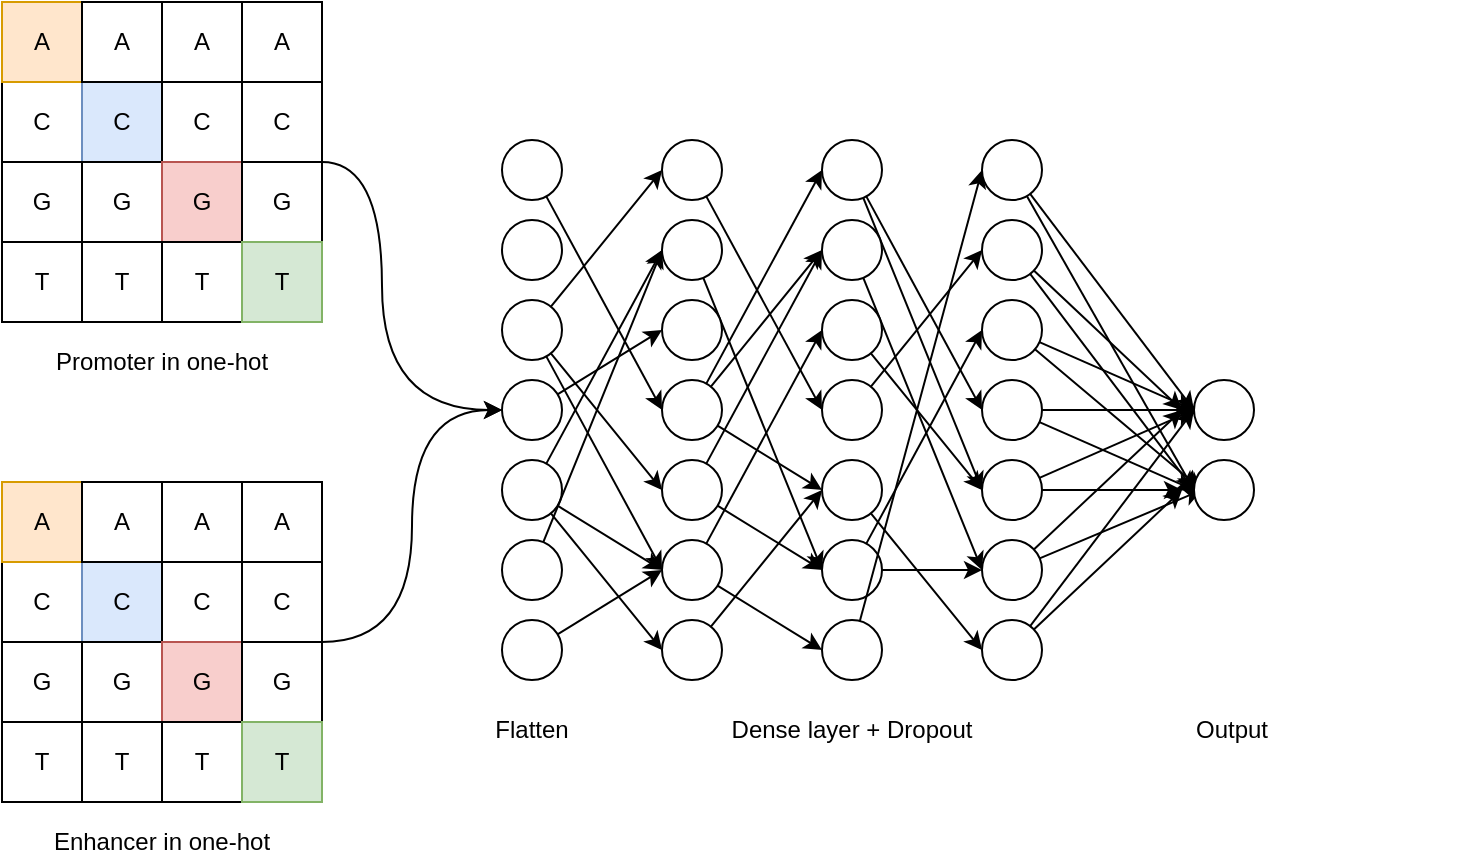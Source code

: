 <mxfile version="14.8.5"><diagram id="7WyufB8X4WBuho2PgSER" name="Page-1"><mxGraphModel dx="1185" dy="636" grid="1" gridSize="10" guides="1" tooltips="1" connect="1" arrows="1" fold="1" page="1" pageScale="1" pageWidth="4681" pageHeight="3300" math="0" shadow="0"><root><mxCell id="0"/><mxCell id="1" parent="0"/><mxCell id="f8PvgQ1qYLkd--0cgGJ3-1" value="" style="rounded=0;whiteSpace=wrap;html=1;" vertex="1" parent="1"><mxGeometry x="80" y="80" width="40" height="160" as="geometry"/></mxCell><mxCell id="f8PvgQ1qYLkd--0cgGJ3-2" value="" style="rounded=0;whiteSpace=wrap;html=1;" vertex="1" parent="1"><mxGeometry x="80" y="120" width="40" height="40" as="geometry"/></mxCell><mxCell id="f8PvgQ1qYLkd--0cgGJ3-3" value="" style="rounded=0;whiteSpace=wrap;html=1;" vertex="1" parent="1"><mxGeometry x="80" y="160" width="40" height="40" as="geometry"/></mxCell><mxCell id="f8PvgQ1qYLkd--0cgGJ3-4" value="" style="rounded=0;whiteSpace=wrap;html=1;" vertex="1" parent="1"><mxGeometry x="80" y="200" width="40" height="40" as="geometry"/></mxCell><mxCell id="f8PvgQ1qYLkd--0cgGJ3-5" value="" style="rounded=0;whiteSpace=wrap;html=1;fillColor=#ffe6cc;strokeColor=#d79b00;" vertex="1" parent="1"><mxGeometry x="80" y="80" width="40" height="40" as="geometry"/></mxCell><mxCell id="f8PvgQ1qYLkd--0cgGJ3-6" value="&lt;div&gt;A&lt;/div&gt;" style="text;html=1;strokeColor=none;fillColor=none;align=center;verticalAlign=middle;whiteSpace=wrap;rounded=0;" vertex="1" parent="1"><mxGeometry x="80" y="90" width="40" height="20" as="geometry"/></mxCell><mxCell id="f8PvgQ1qYLkd--0cgGJ3-7" value="C" style="text;html=1;strokeColor=none;fillColor=none;align=center;verticalAlign=middle;whiteSpace=wrap;rounded=0;" vertex="1" parent="1"><mxGeometry x="80" y="130" width="40" height="20" as="geometry"/></mxCell><mxCell id="f8PvgQ1qYLkd--0cgGJ3-8" value="G" style="text;html=1;strokeColor=none;fillColor=none;align=center;verticalAlign=middle;whiteSpace=wrap;rounded=0;" vertex="1" parent="1"><mxGeometry x="80" y="170" width="40" height="20" as="geometry"/></mxCell><mxCell id="f8PvgQ1qYLkd--0cgGJ3-9" value="T" style="text;html=1;strokeColor=none;fillColor=none;align=center;verticalAlign=middle;whiteSpace=wrap;rounded=0;" vertex="1" parent="1"><mxGeometry x="80" y="210" width="40" height="20" as="geometry"/></mxCell><mxCell id="f8PvgQ1qYLkd--0cgGJ3-10" value="" style="rounded=0;whiteSpace=wrap;html=1;" vertex="1" parent="1"><mxGeometry x="120" y="80" width="40" height="160" as="geometry"/></mxCell><mxCell id="f8PvgQ1qYLkd--0cgGJ3-11" value="" style="rounded=0;whiteSpace=wrap;html=1;fillColor=#dae8fc;strokeColor=#6c8ebf;" vertex="1" parent="1"><mxGeometry x="120" y="120" width="40" height="40" as="geometry"/></mxCell><mxCell id="f8PvgQ1qYLkd--0cgGJ3-12" value="" style="rounded=0;whiteSpace=wrap;html=1;" vertex="1" parent="1"><mxGeometry x="120" y="160" width="40" height="40" as="geometry"/></mxCell><mxCell id="f8PvgQ1qYLkd--0cgGJ3-13" value="" style="rounded=0;whiteSpace=wrap;html=1;" vertex="1" parent="1"><mxGeometry x="120" y="200" width="40" height="40" as="geometry"/></mxCell><mxCell id="f8PvgQ1qYLkd--0cgGJ3-14" value="" style="rounded=0;whiteSpace=wrap;html=1;" vertex="1" parent="1"><mxGeometry x="120" y="80" width="40" height="40" as="geometry"/></mxCell><mxCell id="f8PvgQ1qYLkd--0cgGJ3-15" value="&lt;div&gt;A&lt;/div&gt;" style="text;html=1;strokeColor=none;fillColor=none;align=center;verticalAlign=middle;whiteSpace=wrap;rounded=0;" vertex="1" parent="1"><mxGeometry x="120" y="90" width="40" height="20" as="geometry"/></mxCell><mxCell id="f8PvgQ1qYLkd--0cgGJ3-16" value="C" style="text;html=1;strokeColor=none;fillColor=none;align=center;verticalAlign=middle;whiteSpace=wrap;rounded=0;" vertex="1" parent="1"><mxGeometry x="120" y="130" width="40" height="20" as="geometry"/></mxCell><mxCell id="f8PvgQ1qYLkd--0cgGJ3-17" value="G" style="text;html=1;strokeColor=none;fillColor=none;align=center;verticalAlign=middle;whiteSpace=wrap;rounded=0;" vertex="1" parent="1"><mxGeometry x="120" y="170" width="40" height="20" as="geometry"/></mxCell><mxCell id="f8PvgQ1qYLkd--0cgGJ3-18" value="T" style="text;html=1;strokeColor=none;fillColor=none;align=center;verticalAlign=middle;whiteSpace=wrap;rounded=0;" vertex="1" parent="1"><mxGeometry x="120" y="210" width="40" height="20" as="geometry"/></mxCell><mxCell id="f8PvgQ1qYLkd--0cgGJ3-19" value="" style="rounded=0;whiteSpace=wrap;html=1;" vertex="1" parent="1"><mxGeometry x="120" y="80" width="40" height="160" as="geometry"/></mxCell><mxCell id="f8PvgQ1qYLkd--0cgGJ3-20" value="" style="rounded=0;whiteSpace=wrap;html=1;fillColor=#dae8fc;strokeColor=#6c8ebf;" vertex="1" parent="1"><mxGeometry x="120" y="120" width="40" height="40" as="geometry"/></mxCell><mxCell id="f8PvgQ1qYLkd--0cgGJ3-21" value="" style="rounded=0;whiteSpace=wrap;html=1;" vertex="1" parent="1"><mxGeometry x="120" y="160" width="40" height="40" as="geometry"/></mxCell><mxCell id="f8PvgQ1qYLkd--0cgGJ3-22" value="" style="rounded=0;whiteSpace=wrap;html=1;" vertex="1" parent="1"><mxGeometry x="120" y="200" width="40" height="40" as="geometry"/></mxCell><mxCell id="f8PvgQ1qYLkd--0cgGJ3-23" value="" style="rounded=0;whiteSpace=wrap;html=1;" vertex="1" parent="1"><mxGeometry x="120" y="80" width="40" height="40" as="geometry"/></mxCell><mxCell id="f8PvgQ1qYLkd--0cgGJ3-24" value="&lt;div&gt;A&lt;/div&gt;" style="text;html=1;strokeColor=none;fillColor=none;align=center;verticalAlign=middle;whiteSpace=wrap;rounded=0;" vertex="1" parent="1"><mxGeometry x="120" y="90" width="40" height="20" as="geometry"/></mxCell><mxCell id="f8PvgQ1qYLkd--0cgGJ3-25" value="C" style="text;html=1;strokeColor=none;fillColor=none;align=center;verticalAlign=middle;whiteSpace=wrap;rounded=0;" vertex="1" parent="1"><mxGeometry x="120" y="130" width="40" height="20" as="geometry"/></mxCell><mxCell id="f8PvgQ1qYLkd--0cgGJ3-26" value="G" style="text;html=1;strokeColor=none;fillColor=none;align=center;verticalAlign=middle;whiteSpace=wrap;rounded=0;" vertex="1" parent="1"><mxGeometry x="120" y="170" width="40" height="20" as="geometry"/></mxCell><mxCell id="f8PvgQ1qYLkd--0cgGJ3-27" value="T" style="text;html=1;strokeColor=none;fillColor=none;align=center;verticalAlign=middle;whiteSpace=wrap;rounded=0;" vertex="1" parent="1"><mxGeometry x="120" y="210" width="40" height="20" as="geometry"/></mxCell><mxCell id="f8PvgQ1qYLkd--0cgGJ3-28" value="" style="rounded=0;whiteSpace=wrap;html=1;" vertex="1" parent="1"><mxGeometry x="160" y="80" width="40" height="160" as="geometry"/></mxCell><mxCell id="f8PvgQ1qYLkd--0cgGJ3-29" value="" style="rounded=0;whiteSpace=wrap;html=1;fillColor=#dae8fc;strokeColor=#6c8ebf;" vertex="1" parent="1"><mxGeometry x="160" y="120" width="40" height="40" as="geometry"/></mxCell><mxCell id="f8PvgQ1qYLkd--0cgGJ3-30" value="" style="rounded=0;whiteSpace=wrap;html=1;" vertex="1" parent="1"><mxGeometry x="160" y="160" width="40" height="40" as="geometry"/></mxCell><mxCell id="f8PvgQ1qYLkd--0cgGJ3-31" value="" style="rounded=0;whiteSpace=wrap;html=1;" vertex="1" parent="1"><mxGeometry x="160" y="200" width="40" height="40" as="geometry"/></mxCell><mxCell id="f8PvgQ1qYLkd--0cgGJ3-32" value="" style="rounded=0;whiteSpace=wrap;html=1;" vertex="1" parent="1"><mxGeometry x="160" y="80" width="40" height="40" as="geometry"/></mxCell><mxCell id="f8PvgQ1qYLkd--0cgGJ3-33" value="&lt;div&gt;A&lt;/div&gt;" style="text;html=1;strokeColor=none;fillColor=none;align=center;verticalAlign=middle;whiteSpace=wrap;rounded=0;" vertex="1" parent="1"><mxGeometry x="160" y="90" width="40" height="20" as="geometry"/></mxCell><mxCell id="f8PvgQ1qYLkd--0cgGJ3-34" value="C" style="text;html=1;strokeColor=none;fillColor=none;align=center;verticalAlign=middle;whiteSpace=wrap;rounded=0;" vertex="1" parent="1"><mxGeometry x="160" y="130" width="40" height="20" as="geometry"/></mxCell><mxCell id="f8PvgQ1qYLkd--0cgGJ3-35" value="G" style="text;html=1;strokeColor=none;fillColor=none;align=center;verticalAlign=middle;whiteSpace=wrap;rounded=0;" vertex="1" parent="1"><mxGeometry x="160" y="170" width="40" height="20" as="geometry"/></mxCell><mxCell id="f8PvgQ1qYLkd--0cgGJ3-36" value="T" style="text;html=1;strokeColor=none;fillColor=none;align=center;verticalAlign=middle;whiteSpace=wrap;rounded=0;" vertex="1" parent="1"><mxGeometry x="160" y="210" width="40" height="20" as="geometry"/></mxCell><mxCell id="f8PvgQ1qYLkd--0cgGJ3-37" value="" style="rounded=0;whiteSpace=wrap;html=1;" vertex="1" parent="1"><mxGeometry x="160" y="80" width="40" height="160" as="geometry"/></mxCell><mxCell id="f8PvgQ1qYLkd--0cgGJ3-38" value="" style="rounded=0;whiteSpace=wrap;html=1;" vertex="1" parent="1"><mxGeometry x="160" y="120" width="40" height="40" as="geometry"/></mxCell><mxCell id="f8PvgQ1qYLkd--0cgGJ3-39" value="" style="rounded=0;whiteSpace=wrap;html=1;fillColor=#f8cecc;strokeColor=#b85450;" vertex="1" parent="1"><mxGeometry x="160" y="160" width="40" height="40" as="geometry"/></mxCell><mxCell id="f8PvgQ1qYLkd--0cgGJ3-40" value="" style="rounded=0;whiteSpace=wrap;html=1;" vertex="1" parent="1"><mxGeometry x="160" y="200" width="40" height="40" as="geometry"/></mxCell><mxCell id="f8PvgQ1qYLkd--0cgGJ3-41" value="" style="rounded=0;whiteSpace=wrap;html=1;" vertex="1" parent="1"><mxGeometry x="160" y="80" width="40" height="40" as="geometry"/></mxCell><mxCell id="f8PvgQ1qYLkd--0cgGJ3-42" value="&lt;div&gt;A&lt;/div&gt;" style="text;html=1;strokeColor=none;fillColor=none;align=center;verticalAlign=middle;whiteSpace=wrap;rounded=0;" vertex="1" parent="1"><mxGeometry x="160" y="90" width="40" height="20" as="geometry"/></mxCell><mxCell id="f8PvgQ1qYLkd--0cgGJ3-43" value="C" style="text;html=1;strokeColor=none;fillColor=none;align=center;verticalAlign=middle;whiteSpace=wrap;rounded=0;" vertex="1" parent="1"><mxGeometry x="160" y="130" width="40" height="20" as="geometry"/></mxCell><mxCell id="f8PvgQ1qYLkd--0cgGJ3-44" value="G" style="text;html=1;strokeColor=none;fillColor=none;align=center;verticalAlign=middle;whiteSpace=wrap;rounded=0;" vertex="1" parent="1"><mxGeometry x="160" y="170" width="40" height="20" as="geometry"/></mxCell><mxCell id="f8PvgQ1qYLkd--0cgGJ3-45" value="T" style="text;html=1;strokeColor=none;fillColor=none;align=center;verticalAlign=middle;whiteSpace=wrap;rounded=0;" vertex="1" parent="1"><mxGeometry x="160" y="210" width="40" height="20" as="geometry"/></mxCell><mxCell id="f8PvgQ1qYLkd--0cgGJ3-46" value="" style="rounded=0;whiteSpace=wrap;html=1;" vertex="1" parent="1"><mxGeometry x="200" y="80" width="40" height="160" as="geometry"/></mxCell><mxCell id="f8PvgQ1qYLkd--0cgGJ3-47" value="" style="rounded=0;whiteSpace=wrap;html=1;fillColor=#dae8fc;strokeColor=#6c8ebf;" vertex="1" parent="1"><mxGeometry x="200" y="120" width="40" height="40" as="geometry"/></mxCell><mxCell id="f8PvgQ1qYLkd--0cgGJ3-48" value="" style="rounded=0;whiteSpace=wrap;html=1;" vertex="1" parent="1"><mxGeometry x="200" y="160" width="40" height="40" as="geometry"/></mxCell><mxCell id="f8PvgQ1qYLkd--0cgGJ3-49" value="" style="rounded=0;whiteSpace=wrap;html=1;" vertex="1" parent="1"><mxGeometry x="200" y="200" width="40" height="40" as="geometry"/></mxCell><mxCell id="f8PvgQ1qYLkd--0cgGJ3-50" value="" style="rounded=0;whiteSpace=wrap;html=1;" vertex="1" parent="1"><mxGeometry x="200" y="80" width="40" height="40" as="geometry"/></mxCell><mxCell id="f8PvgQ1qYLkd--0cgGJ3-51" value="&lt;div&gt;A&lt;/div&gt;" style="text;html=1;strokeColor=none;fillColor=none;align=center;verticalAlign=middle;whiteSpace=wrap;rounded=0;" vertex="1" parent="1"><mxGeometry x="200" y="90" width="40" height="20" as="geometry"/></mxCell><mxCell id="f8PvgQ1qYLkd--0cgGJ3-52" value="C" style="text;html=1;strokeColor=none;fillColor=none;align=center;verticalAlign=middle;whiteSpace=wrap;rounded=0;" vertex="1" parent="1"><mxGeometry x="200" y="130" width="40" height="20" as="geometry"/></mxCell><mxCell id="f8PvgQ1qYLkd--0cgGJ3-53" value="G" style="text;html=1;strokeColor=none;fillColor=none;align=center;verticalAlign=middle;whiteSpace=wrap;rounded=0;" vertex="1" parent="1"><mxGeometry x="200" y="170" width="40" height="20" as="geometry"/></mxCell><mxCell id="f8PvgQ1qYLkd--0cgGJ3-54" value="T" style="text;html=1;strokeColor=none;fillColor=none;align=center;verticalAlign=middle;whiteSpace=wrap;rounded=0;" vertex="1" parent="1"><mxGeometry x="200" y="210" width="40" height="20" as="geometry"/></mxCell><mxCell id="f8PvgQ1qYLkd--0cgGJ3-55" value="" style="rounded=0;whiteSpace=wrap;html=1;" vertex="1" parent="1"><mxGeometry x="200" y="80" width="40" height="160" as="geometry"/></mxCell><mxCell id="f8PvgQ1qYLkd--0cgGJ3-56" value="" style="rounded=0;whiteSpace=wrap;html=1;" vertex="1" parent="1"><mxGeometry x="200" y="120" width="40" height="40" as="geometry"/></mxCell><mxCell id="f8PvgQ1qYLkd--0cgGJ3-57" value="" style="rounded=0;whiteSpace=wrap;html=1;" vertex="1" parent="1"><mxGeometry x="200" y="160" width="40" height="40" as="geometry"/></mxCell><mxCell id="f8PvgQ1qYLkd--0cgGJ3-58" value="" style="rounded=0;whiteSpace=wrap;html=1;fillColor=#d5e8d4;strokeColor=#82b366;" vertex="1" parent="1"><mxGeometry x="200" y="200" width="40" height="40" as="geometry"/></mxCell><mxCell id="f8PvgQ1qYLkd--0cgGJ3-59" value="" style="rounded=0;whiteSpace=wrap;html=1;" vertex="1" parent="1"><mxGeometry x="200" y="80" width="40" height="40" as="geometry"/></mxCell><mxCell id="f8PvgQ1qYLkd--0cgGJ3-60" value="&lt;div&gt;A&lt;/div&gt;" style="text;html=1;strokeColor=none;fillColor=none;align=center;verticalAlign=middle;whiteSpace=wrap;rounded=0;" vertex="1" parent="1"><mxGeometry x="200" y="90" width="40" height="20" as="geometry"/></mxCell><mxCell id="f8PvgQ1qYLkd--0cgGJ3-61" style="edgeStyle=orthogonalEdgeStyle;curved=1;rounded=0;orthogonalLoop=1;jettySize=auto;html=1;entryX=0;entryY=0;entryDx=0;entryDy=0;exitX=1;exitY=0;exitDx=0;exitDy=0;" edge="1" parent="1" source="f8PvgQ1qYLkd--0cgGJ3-57"><mxGeometry relative="1" as="geometry"><Array as="points"><mxPoint x="270" y="160"/><mxPoint x="270" y="284"/></Array><mxPoint x="330" y="284" as="targetPoint"/></mxGeometry></mxCell><mxCell id="f8PvgQ1qYLkd--0cgGJ3-62" value="C" style="text;html=1;align=center;verticalAlign=middle;whiteSpace=wrap;rounded=0;" vertex="1" parent="1"><mxGeometry x="200" y="130" width="40" height="20" as="geometry"/></mxCell><mxCell id="f8PvgQ1qYLkd--0cgGJ3-63" value="G" style="text;html=1;strokeColor=none;fillColor=none;align=center;verticalAlign=middle;whiteSpace=wrap;rounded=0;" vertex="1" parent="1"><mxGeometry x="200" y="170" width="40" height="20" as="geometry"/></mxCell><mxCell id="f8PvgQ1qYLkd--0cgGJ3-64" value="T" style="text;html=1;strokeColor=none;fillColor=none;align=center;verticalAlign=middle;whiteSpace=wrap;rounded=0;" vertex="1" parent="1"><mxGeometry x="200" y="210" width="40" height="20" as="geometry"/></mxCell><mxCell id="f8PvgQ1qYLkd--0cgGJ3-65" value="&lt;div&gt;Promoter in one-hot&lt;/div&gt;" style="text;html=1;strokeColor=none;fillColor=none;align=center;verticalAlign=middle;whiteSpace=wrap;rounded=0;" vertex="1" parent="1"><mxGeometry x="80" y="250" width="160" height="20" as="geometry"/></mxCell><mxCell id="f8PvgQ1qYLkd--0cgGJ3-66" value="" style="rounded=0;whiteSpace=wrap;html=1;" vertex="1" parent="1"><mxGeometry x="80" y="320" width="40" height="160" as="geometry"/></mxCell><mxCell id="f8PvgQ1qYLkd--0cgGJ3-67" value="" style="rounded=0;whiteSpace=wrap;html=1;" vertex="1" parent="1"><mxGeometry x="80" y="360" width="40" height="40" as="geometry"/></mxCell><mxCell id="f8PvgQ1qYLkd--0cgGJ3-68" value="" style="rounded=0;whiteSpace=wrap;html=1;" vertex="1" parent="1"><mxGeometry x="80" y="400" width="40" height="40" as="geometry"/></mxCell><mxCell id="f8PvgQ1qYLkd--0cgGJ3-69" value="" style="rounded=0;whiteSpace=wrap;html=1;" vertex="1" parent="1"><mxGeometry x="80" y="440" width="40" height="40" as="geometry"/></mxCell><mxCell id="f8PvgQ1qYLkd--0cgGJ3-70" value="" style="rounded=0;whiteSpace=wrap;html=1;fillColor=#ffe6cc;strokeColor=#d79b00;" vertex="1" parent="1"><mxGeometry x="80" y="320" width="40" height="40" as="geometry"/></mxCell><mxCell id="f8PvgQ1qYLkd--0cgGJ3-71" value="&lt;div&gt;A&lt;/div&gt;" style="text;html=1;strokeColor=none;fillColor=none;align=center;verticalAlign=middle;whiteSpace=wrap;rounded=0;" vertex="1" parent="1"><mxGeometry x="80" y="330" width="40" height="20" as="geometry"/></mxCell><mxCell id="f8PvgQ1qYLkd--0cgGJ3-72" value="C" style="text;html=1;strokeColor=none;fillColor=none;align=center;verticalAlign=middle;whiteSpace=wrap;rounded=0;" vertex="1" parent="1"><mxGeometry x="80" y="370" width="40" height="20" as="geometry"/></mxCell><mxCell id="f8PvgQ1qYLkd--0cgGJ3-73" value="G" style="text;html=1;strokeColor=none;fillColor=none;align=center;verticalAlign=middle;whiteSpace=wrap;rounded=0;" vertex="1" parent="1"><mxGeometry x="80" y="410" width="40" height="20" as="geometry"/></mxCell><mxCell id="f8PvgQ1qYLkd--0cgGJ3-74" value="T" style="text;html=1;strokeColor=none;fillColor=none;align=center;verticalAlign=middle;whiteSpace=wrap;rounded=0;" vertex="1" parent="1"><mxGeometry x="80" y="450" width="40" height="20" as="geometry"/></mxCell><mxCell id="f8PvgQ1qYLkd--0cgGJ3-75" value="" style="rounded=0;whiteSpace=wrap;html=1;" vertex="1" parent="1"><mxGeometry x="120" y="320" width="40" height="160" as="geometry"/></mxCell><mxCell id="f8PvgQ1qYLkd--0cgGJ3-76" value="" style="rounded=0;whiteSpace=wrap;html=1;fillColor=#dae8fc;strokeColor=#6c8ebf;" vertex="1" parent="1"><mxGeometry x="120" y="360" width="40" height="40" as="geometry"/></mxCell><mxCell id="f8PvgQ1qYLkd--0cgGJ3-77" value="" style="rounded=0;whiteSpace=wrap;html=1;" vertex="1" parent="1"><mxGeometry x="120" y="400" width="40" height="40" as="geometry"/></mxCell><mxCell id="f8PvgQ1qYLkd--0cgGJ3-78" value="" style="rounded=0;whiteSpace=wrap;html=1;" vertex="1" parent="1"><mxGeometry x="120" y="440" width="40" height="40" as="geometry"/></mxCell><mxCell id="f8PvgQ1qYLkd--0cgGJ3-79" value="" style="rounded=0;whiteSpace=wrap;html=1;" vertex="1" parent="1"><mxGeometry x="120" y="320" width="40" height="40" as="geometry"/></mxCell><mxCell id="f8PvgQ1qYLkd--0cgGJ3-80" value="&lt;div&gt;A&lt;/div&gt;" style="text;html=1;strokeColor=none;fillColor=none;align=center;verticalAlign=middle;whiteSpace=wrap;rounded=0;" vertex="1" parent="1"><mxGeometry x="120" y="330" width="40" height="20" as="geometry"/></mxCell><mxCell id="f8PvgQ1qYLkd--0cgGJ3-81" value="C" style="text;html=1;strokeColor=none;fillColor=none;align=center;verticalAlign=middle;whiteSpace=wrap;rounded=0;" vertex="1" parent="1"><mxGeometry x="120" y="370" width="40" height="20" as="geometry"/></mxCell><mxCell id="f8PvgQ1qYLkd--0cgGJ3-82" value="G" style="text;html=1;strokeColor=none;fillColor=none;align=center;verticalAlign=middle;whiteSpace=wrap;rounded=0;" vertex="1" parent="1"><mxGeometry x="120" y="410" width="40" height="20" as="geometry"/></mxCell><mxCell id="f8PvgQ1qYLkd--0cgGJ3-83" value="T" style="text;html=1;strokeColor=none;fillColor=none;align=center;verticalAlign=middle;whiteSpace=wrap;rounded=0;" vertex="1" parent="1"><mxGeometry x="120" y="450" width="40" height="20" as="geometry"/></mxCell><mxCell id="f8PvgQ1qYLkd--0cgGJ3-84" value="" style="rounded=0;whiteSpace=wrap;html=1;" vertex="1" parent="1"><mxGeometry x="120" y="320" width="40" height="160" as="geometry"/></mxCell><mxCell id="f8PvgQ1qYLkd--0cgGJ3-85" value="" style="rounded=0;whiteSpace=wrap;html=1;fillColor=#dae8fc;strokeColor=#6c8ebf;" vertex="1" parent="1"><mxGeometry x="120" y="360" width="40" height="40" as="geometry"/></mxCell><mxCell id="f8PvgQ1qYLkd--0cgGJ3-86" value="" style="rounded=0;whiteSpace=wrap;html=1;" vertex="1" parent="1"><mxGeometry x="120" y="400" width="40" height="40" as="geometry"/></mxCell><mxCell id="f8PvgQ1qYLkd--0cgGJ3-87" value="" style="rounded=0;whiteSpace=wrap;html=1;" vertex="1" parent="1"><mxGeometry x="120" y="440" width="40" height="40" as="geometry"/></mxCell><mxCell id="f8PvgQ1qYLkd--0cgGJ3-88" value="" style="rounded=0;whiteSpace=wrap;html=1;" vertex="1" parent="1"><mxGeometry x="120" y="320" width="40" height="40" as="geometry"/></mxCell><mxCell id="f8PvgQ1qYLkd--0cgGJ3-89" value="&lt;div&gt;A&lt;/div&gt;" style="text;html=1;strokeColor=none;fillColor=none;align=center;verticalAlign=middle;whiteSpace=wrap;rounded=0;" vertex="1" parent="1"><mxGeometry x="120" y="330" width="40" height="20" as="geometry"/></mxCell><mxCell id="f8PvgQ1qYLkd--0cgGJ3-90" value="C" style="text;html=1;strokeColor=none;fillColor=none;align=center;verticalAlign=middle;whiteSpace=wrap;rounded=0;" vertex="1" parent="1"><mxGeometry x="120" y="370" width="40" height="20" as="geometry"/></mxCell><mxCell id="f8PvgQ1qYLkd--0cgGJ3-91" value="G" style="text;html=1;strokeColor=none;fillColor=none;align=center;verticalAlign=middle;whiteSpace=wrap;rounded=0;" vertex="1" parent="1"><mxGeometry x="120" y="410" width="40" height="20" as="geometry"/></mxCell><mxCell id="f8PvgQ1qYLkd--0cgGJ3-92" value="T" style="text;html=1;strokeColor=none;fillColor=none;align=center;verticalAlign=middle;whiteSpace=wrap;rounded=0;" vertex="1" parent="1"><mxGeometry x="120" y="450" width="40" height="20" as="geometry"/></mxCell><mxCell id="f8PvgQ1qYLkd--0cgGJ3-93" value="" style="rounded=0;whiteSpace=wrap;html=1;" vertex="1" parent="1"><mxGeometry x="160" y="320" width="40" height="160" as="geometry"/></mxCell><mxCell id="f8PvgQ1qYLkd--0cgGJ3-94" value="" style="rounded=0;whiteSpace=wrap;html=1;fillColor=#dae8fc;strokeColor=#6c8ebf;" vertex="1" parent="1"><mxGeometry x="160" y="360" width="40" height="40" as="geometry"/></mxCell><mxCell id="f8PvgQ1qYLkd--0cgGJ3-95" value="" style="rounded=0;whiteSpace=wrap;html=1;" vertex="1" parent="1"><mxGeometry x="160" y="400" width="40" height="40" as="geometry"/></mxCell><mxCell id="f8PvgQ1qYLkd--0cgGJ3-96" value="" style="rounded=0;whiteSpace=wrap;html=1;" vertex="1" parent="1"><mxGeometry x="160" y="440" width="40" height="40" as="geometry"/></mxCell><mxCell id="f8PvgQ1qYLkd--0cgGJ3-97" value="" style="rounded=0;whiteSpace=wrap;html=1;" vertex="1" parent="1"><mxGeometry x="160" y="320" width="40" height="40" as="geometry"/></mxCell><mxCell id="f8PvgQ1qYLkd--0cgGJ3-98" value="&lt;div&gt;A&lt;/div&gt;" style="text;html=1;strokeColor=none;fillColor=none;align=center;verticalAlign=middle;whiteSpace=wrap;rounded=0;" vertex="1" parent="1"><mxGeometry x="160" y="330" width="40" height="20" as="geometry"/></mxCell><mxCell id="f8PvgQ1qYLkd--0cgGJ3-99" value="C" style="text;html=1;strokeColor=none;fillColor=none;align=center;verticalAlign=middle;whiteSpace=wrap;rounded=0;" vertex="1" parent="1"><mxGeometry x="160" y="370" width="40" height="20" as="geometry"/></mxCell><mxCell id="f8PvgQ1qYLkd--0cgGJ3-100" value="G" style="text;html=1;strokeColor=none;fillColor=none;align=center;verticalAlign=middle;whiteSpace=wrap;rounded=0;" vertex="1" parent="1"><mxGeometry x="160" y="410" width="40" height="20" as="geometry"/></mxCell><mxCell id="f8PvgQ1qYLkd--0cgGJ3-101" value="T" style="text;html=1;strokeColor=none;fillColor=none;align=center;verticalAlign=middle;whiteSpace=wrap;rounded=0;" vertex="1" parent="1"><mxGeometry x="160" y="450" width="40" height="20" as="geometry"/></mxCell><mxCell id="f8PvgQ1qYLkd--0cgGJ3-102" value="" style="rounded=0;whiteSpace=wrap;html=1;" vertex="1" parent="1"><mxGeometry x="160" y="320" width="40" height="160" as="geometry"/></mxCell><mxCell id="f8PvgQ1qYLkd--0cgGJ3-103" value="" style="rounded=0;whiteSpace=wrap;html=1;" vertex="1" parent="1"><mxGeometry x="160" y="360" width="40" height="40" as="geometry"/></mxCell><mxCell id="f8PvgQ1qYLkd--0cgGJ3-104" value="" style="rounded=0;whiteSpace=wrap;html=1;fillColor=#f8cecc;strokeColor=#b85450;" vertex="1" parent="1"><mxGeometry x="160" y="400" width="40" height="40" as="geometry"/></mxCell><mxCell id="f8PvgQ1qYLkd--0cgGJ3-105" value="" style="rounded=0;whiteSpace=wrap;html=1;" vertex="1" parent="1"><mxGeometry x="160" y="440" width="40" height="40" as="geometry"/></mxCell><mxCell id="f8PvgQ1qYLkd--0cgGJ3-106" value="" style="rounded=0;whiteSpace=wrap;html=1;" vertex="1" parent="1"><mxGeometry x="160" y="320" width="40" height="40" as="geometry"/></mxCell><mxCell id="f8PvgQ1qYLkd--0cgGJ3-107" value="&lt;div&gt;A&lt;/div&gt;" style="text;html=1;strokeColor=none;fillColor=none;align=center;verticalAlign=middle;whiteSpace=wrap;rounded=0;" vertex="1" parent="1"><mxGeometry x="160" y="330" width="40" height="20" as="geometry"/></mxCell><mxCell id="f8PvgQ1qYLkd--0cgGJ3-108" value="C" style="text;html=1;strokeColor=none;fillColor=none;align=center;verticalAlign=middle;whiteSpace=wrap;rounded=0;" vertex="1" parent="1"><mxGeometry x="160" y="370" width="40" height="20" as="geometry"/></mxCell><mxCell id="f8PvgQ1qYLkd--0cgGJ3-109" value="G" style="text;html=1;strokeColor=none;fillColor=none;align=center;verticalAlign=middle;whiteSpace=wrap;rounded=0;" vertex="1" parent="1"><mxGeometry x="160" y="410" width="40" height="20" as="geometry"/></mxCell><mxCell id="f8PvgQ1qYLkd--0cgGJ3-110" value="T" style="text;html=1;strokeColor=none;fillColor=none;align=center;verticalAlign=middle;whiteSpace=wrap;rounded=0;" vertex="1" parent="1"><mxGeometry x="160" y="450" width="40" height="20" as="geometry"/></mxCell><mxCell id="f8PvgQ1qYLkd--0cgGJ3-111" value="" style="rounded=0;whiteSpace=wrap;html=1;" vertex="1" parent="1"><mxGeometry x="200" y="320" width="40" height="160" as="geometry"/></mxCell><mxCell id="f8PvgQ1qYLkd--0cgGJ3-112" value="" style="rounded=0;whiteSpace=wrap;html=1;fillColor=#dae8fc;strokeColor=#6c8ebf;" vertex="1" parent="1"><mxGeometry x="200" y="360" width="40" height="40" as="geometry"/></mxCell><mxCell id="f8PvgQ1qYLkd--0cgGJ3-113" value="" style="rounded=0;whiteSpace=wrap;html=1;" vertex="1" parent="1"><mxGeometry x="200" y="400" width="40" height="40" as="geometry"/></mxCell><mxCell id="f8PvgQ1qYLkd--0cgGJ3-114" value="" style="rounded=0;whiteSpace=wrap;html=1;" vertex="1" parent="1"><mxGeometry x="200" y="440" width="40" height="40" as="geometry"/></mxCell><mxCell id="f8PvgQ1qYLkd--0cgGJ3-115" value="" style="rounded=0;whiteSpace=wrap;html=1;" vertex="1" parent="1"><mxGeometry x="200" y="320" width="40" height="40" as="geometry"/></mxCell><mxCell id="f8PvgQ1qYLkd--0cgGJ3-116" value="&lt;div&gt;A&lt;/div&gt;" style="text;html=1;strokeColor=none;fillColor=none;align=center;verticalAlign=middle;whiteSpace=wrap;rounded=0;" vertex="1" parent="1"><mxGeometry x="200" y="330" width="40" height="20" as="geometry"/></mxCell><mxCell id="f8PvgQ1qYLkd--0cgGJ3-117" value="C" style="text;html=1;strokeColor=none;fillColor=none;align=center;verticalAlign=middle;whiteSpace=wrap;rounded=0;" vertex="1" parent="1"><mxGeometry x="200" y="370" width="40" height="20" as="geometry"/></mxCell><mxCell id="f8PvgQ1qYLkd--0cgGJ3-118" value="G" style="text;html=1;strokeColor=none;fillColor=none;align=center;verticalAlign=middle;whiteSpace=wrap;rounded=0;" vertex="1" parent="1"><mxGeometry x="200" y="410" width="40" height="20" as="geometry"/></mxCell><mxCell id="f8PvgQ1qYLkd--0cgGJ3-119" value="T" style="text;html=1;strokeColor=none;fillColor=none;align=center;verticalAlign=middle;whiteSpace=wrap;rounded=0;" vertex="1" parent="1"><mxGeometry x="200" y="450" width="40" height="20" as="geometry"/></mxCell><mxCell id="f8PvgQ1qYLkd--0cgGJ3-120" value="" style="rounded=0;whiteSpace=wrap;html=1;" vertex="1" parent="1"><mxGeometry x="200" y="320" width="40" height="160" as="geometry"/></mxCell><mxCell id="f8PvgQ1qYLkd--0cgGJ3-121" value="" style="rounded=0;whiteSpace=wrap;html=1;" vertex="1" parent="1"><mxGeometry x="200" y="360" width="40" height="40" as="geometry"/></mxCell><mxCell id="f8PvgQ1qYLkd--0cgGJ3-122" value="" style="rounded=0;whiteSpace=wrap;html=1;" vertex="1" parent="1"><mxGeometry x="200" y="400" width="40" height="40" as="geometry"/></mxCell><mxCell id="f8PvgQ1qYLkd--0cgGJ3-123" value="" style="rounded=0;whiteSpace=wrap;html=1;fillColor=#d5e8d4;strokeColor=#82b366;" vertex="1" parent="1"><mxGeometry x="200" y="440" width="40" height="40" as="geometry"/></mxCell><mxCell id="f8PvgQ1qYLkd--0cgGJ3-124" value="" style="rounded=0;whiteSpace=wrap;html=1;" vertex="1" parent="1"><mxGeometry x="200" y="320" width="40" height="40" as="geometry"/></mxCell><mxCell id="f8PvgQ1qYLkd--0cgGJ3-125" value="&lt;div&gt;A&lt;/div&gt;" style="text;html=1;strokeColor=none;fillColor=none;align=center;verticalAlign=middle;whiteSpace=wrap;rounded=0;" vertex="1" parent="1"><mxGeometry x="200" y="330" width="40" height="20" as="geometry"/></mxCell><mxCell id="f8PvgQ1qYLkd--0cgGJ3-126" style="edgeStyle=orthogonalEdgeStyle;curved=1;rounded=0;orthogonalLoop=1;jettySize=auto;html=1;entryX=0;entryY=0;entryDx=0;entryDy=0;exitX=1;exitY=0;exitDx=0;exitDy=0;" edge="1" parent="1" source="f8PvgQ1qYLkd--0cgGJ3-122"><mxGeometry relative="1" as="geometry"><Array as="points"><mxPoint x="285" y="400"/><mxPoint x="285" y="284"/></Array><mxPoint x="330" y="284" as="targetPoint"/></mxGeometry></mxCell><mxCell id="f8PvgQ1qYLkd--0cgGJ3-127" value="C" style="text;html=1;align=center;verticalAlign=middle;whiteSpace=wrap;rounded=0;" vertex="1" parent="1"><mxGeometry x="200" y="370" width="40" height="20" as="geometry"/></mxCell><mxCell id="f8PvgQ1qYLkd--0cgGJ3-128" value="G" style="text;html=1;strokeColor=none;fillColor=none;align=center;verticalAlign=middle;whiteSpace=wrap;rounded=0;" vertex="1" parent="1"><mxGeometry x="200" y="410" width="40" height="20" as="geometry"/></mxCell><mxCell id="f8PvgQ1qYLkd--0cgGJ3-129" value="T" style="text;html=1;strokeColor=none;fillColor=none;align=center;verticalAlign=middle;whiteSpace=wrap;rounded=0;" vertex="1" parent="1"><mxGeometry x="200" y="450" width="40" height="20" as="geometry"/></mxCell><mxCell id="f8PvgQ1qYLkd--0cgGJ3-130" value="&lt;div&gt;Enhancer in one-hot&lt;/div&gt;" style="text;html=1;strokeColor=none;fillColor=none;align=center;verticalAlign=middle;whiteSpace=wrap;rounded=0;" vertex="1" parent="1"><mxGeometry x="80" y="490" width="160" height="20" as="geometry"/></mxCell><mxCell id="f8PvgQ1qYLkd--0cgGJ3-246" style="rounded=1;jumpSize=20;orthogonalLoop=1;jettySize=auto;html=1;entryX=0;entryY=0.5;entryDx=0;entryDy=0;strokeWidth=1;" edge="1" parent="1" source="f8PvgQ1qYLkd--0cgGJ3-247" target="f8PvgQ1qYLkd--0cgGJ3-271"><mxGeometry relative="1" as="geometry"/></mxCell><mxCell id="f8PvgQ1qYLkd--0cgGJ3-247" value="" style="ellipse;whiteSpace=wrap;html=1;aspect=fixed;" vertex="1" parent="1"><mxGeometry x="330" y="149" width="30" height="30" as="geometry"/></mxCell><mxCell id="f8PvgQ1qYLkd--0cgGJ3-248" value="" style="ellipse;whiteSpace=wrap;html=1;aspect=fixed;" vertex="1" parent="1"><mxGeometry x="330" y="189" width="30" height="30" as="geometry"/></mxCell><mxCell id="f8PvgQ1qYLkd--0cgGJ3-249" style="rounded=1;jumpSize=20;orthogonalLoop=1;jettySize=auto;html=1;entryX=0;entryY=0.5;entryDx=0;entryDy=0;strokeWidth=1;" edge="1" parent="1" source="f8PvgQ1qYLkd--0cgGJ3-252" target="f8PvgQ1qYLkd--0cgGJ3-264"><mxGeometry relative="1" as="geometry"/></mxCell><mxCell id="f8PvgQ1qYLkd--0cgGJ3-250" style="edgeStyle=none;rounded=1;jumpSize=20;orthogonalLoop=1;jettySize=auto;html=1;entryX=0;entryY=0.5;entryDx=0;entryDy=0;strokeWidth=1;" edge="1" parent="1" source="f8PvgQ1qYLkd--0cgGJ3-252" target="f8PvgQ1qYLkd--0cgGJ3-277"><mxGeometry relative="1" as="geometry"/></mxCell><mxCell id="f8PvgQ1qYLkd--0cgGJ3-251" style="edgeStyle=none;rounded=1;jumpSize=20;orthogonalLoop=1;jettySize=auto;html=1;entryX=0;entryY=0.5;entryDx=0;entryDy=0;strokeWidth=1;" edge="1" parent="1" source="f8PvgQ1qYLkd--0cgGJ3-252" target="f8PvgQ1qYLkd--0cgGJ3-274"><mxGeometry relative="1" as="geometry"/></mxCell><mxCell id="f8PvgQ1qYLkd--0cgGJ3-252" value="" style="ellipse;whiteSpace=wrap;html=1;aspect=fixed;" vertex="1" parent="1"><mxGeometry x="330" y="229" width="30" height="30" as="geometry"/></mxCell><mxCell id="f8PvgQ1qYLkd--0cgGJ3-253" style="rounded=1;jumpSize=20;orthogonalLoop=1;jettySize=auto;html=1;entryX=0;entryY=0.5;entryDx=0;entryDy=0;strokeWidth=1;" edge="1" parent="1" source="f8PvgQ1qYLkd--0cgGJ3-254" target="f8PvgQ1qYLkd--0cgGJ3-267"><mxGeometry relative="1" as="geometry"/></mxCell><mxCell id="f8PvgQ1qYLkd--0cgGJ3-254" value="" style="ellipse;whiteSpace=wrap;html=1;aspect=fixed;" vertex="1" parent="1"><mxGeometry x="330" y="269" width="30" height="30" as="geometry"/></mxCell><mxCell id="f8PvgQ1qYLkd--0cgGJ3-255" style="rounded=1;jumpSize=20;orthogonalLoop=1;jettySize=auto;html=1;entryX=0;entryY=0.5;entryDx=0;entryDy=0;strokeWidth=1;" edge="1" parent="1" source="f8PvgQ1qYLkd--0cgGJ3-258" target="f8PvgQ1qYLkd--0cgGJ3-266"><mxGeometry relative="1" as="geometry"/></mxCell><mxCell id="f8PvgQ1qYLkd--0cgGJ3-256" style="edgeStyle=none;rounded=1;jumpSize=20;orthogonalLoop=1;jettySize=auto;html=1;entryX=0;entryY=0.5;entryDx=0;entryDy=0;strokeWidth=1;" edge="1" parent="1" source="f8PvgQ1qYLkd--0cgGJ3-258" target="f8PvgQ1qYLkd--0cgGJ3-279"><mxGeometry relative="1" as="geometry"/></mxCell><mxCell id="f8PvgQ1qYLkd--0cgGJ3-257" style="edgeStyle=none;rounded=1;jumpSize=20;orthogonalLoop=1;jettySize=auto;html=1;entryX=0;entryY=0.5;entryDx=0;entryDy=0;strokeWidth=1;" edge="1" parent="1" source="f8PvgQ1qYLkd--0cgGJ3-258" target="f8PvgQ1qYLkd--0cgGJ3-277"><mxGeometry relative="1" as="geometry"/></mxCell><mxCell id="f8PvgQ1qYLkd--0cgGJ3-258" value="" style="ellipse;whiteSpace=wrap;html=1;aspect=fixed;" vertex="1" parent="1"><mxGeometry x="330" y="309" width="30" height="30" as="geometry"/></mxCell><mxCell id="f8PvgQ1qYLkd--0cgGJ3-259" style="edgeStyle=none;rounded=1;jumpSize=20;orthogonalLoop=1;jettySize=auto;html=1;entryX=0;entryY=0.5;entryDx=0;entryDy=0;strokeWidth=1;" edge="1" parent="1" source="f8PvgQ1qYLkd--0cgGJ3-260" target="f8PvgQ1qYLkd--0cgGJ3-266"><mxGeometry relative="1" as="geometry"/></mxCell><mxCell id="f8PvgQ1qYLkd--0cgGJ3-260" value="" style="ellipse;whiteSpace=wrap;html=1;aspect=fixed;" vertex="1" parent="1"><mxGeometry x="330" y="349" width="30" height="30" as="geometry"/></mxCell><mxCell id="f8PvgQ1qYLkd--0cgGJ3-261" style="edgeStyle=none;rounded=1;jumpSize=20;orthogonalLoop=1;jettySize=auto;html=1;entryX=0;entryY=0.5;entryDx=0;entryDy=0;strokeWidth=1;" edge="1" parent="1" source="f8PvgQ1qYLkd--0cgGJ3-262" target="f8PvgQ1qYLkd--0cgGJ3-277"><mxGeometry relative="1" as="geometry"/></mxCell><mxCell id="f8PvgQ1qYLkd--0cgGJ3-262" value="" style="ellipse;whiteSpace=wrap;html=1;aspect=fixed;" vertex="1" parent="1"><mxGeometry x="330" y="389" width="30" height="30" as="geometry"/></mxCell><mxCell id="f8PvgQ1qYLkd--0cgGJ3-263" style="edgeStyle=none;rounded=1;jumpSize=20;orthogonalLoop=1;jettySize=auto;html=1;entryX=0;entryY=0.5;entryDx=0;entryDy=0;strokeWidth=1;" edge="1" parent="1" source="f8PvgQ1qYLkd--0cgGJ3-264" target="f8PvgQ1qYLkd--0cgGJ3-542"><mxGeometry relative="1" as="geometry"/></mxCell><mxCell id="f8PvgQ1qYLkd--0cgGJ3-264" value="" style="ellipse;whiteSpace=wrap;html=1;aspect=fixed;" vertex="1" parent="1"><mxGeometry x="410" y="149" width="30" height="30" as="geometry"/></mxCell><mxCell id="f8PvgQ1qYLkd--0cgGJ3-265" style="edgeStyle=none;rounded=1;jumpSize=20;orthogonalLoop=1;jettySize=auto;html=1;entryX=0;entryY=0.5;entryDx=0;entryDy=0;strokeWidth=1;" edge="1" parent="1" source="f8PvgQ1qYLkd--0cgGJ3-266" target="f8PvgQ1qYLkd--0cgGJ3-547"><mxGeometry relative="1" as="geometry"/></mxCell><mxCell id="f8PvgQ1qYLkd--0cgGJ3-266" value="" style="ellipse;whiteSpace=wrap;html=1;aspect=fixed;" vertex="1" parent="1"><mxGeometry x="410" y="189" width="30" height="30" as="geometry"/></mxCell><mxCell id="f8PvgQ1qYLkd--0cgGJ3-267" value="" style="ellipse;whiteSpace=wrap;html=1;aspect=fixed;" vertex="1" parent="1"><mxGeometry x="410" y="229" width="30" height="30" as="geometry"/></mxCell><mxCell id="f8PvgQ1qYLkd--0cgGJ3-268" style="edgeStyle=none;rounded=1;jumpSize=20;orthogonalLoop=1;jettySize=auto;html=1;entryX=0;entryY=0.5;entryDx=0;entryDy=0;strokeWidth=1;" edge="1" parent="1" source="f8PvgQ1qYLkd--0cgGJ3-271" target="f8PvgQ1qYLkd--0cgGJ3-536"><mxGeometry relative="1" as="geometry"/></mxCell><mxCell id="f8PvgQ1qYLkd--0cgGJ3-269" style="edgeStyle=none;rounded=1;jumpSize=20;orthogonalLoop=1;jettySize=auto;html=1;entryX=0;entryY=0.5;entryDx=0;entryDy=0;strokeWidth=1;" edge="1" parent="1" source="f8PvgQ1qYLkd--0cgGJ3-271" target="f8PvgQ1qYLkd--0cgGJ3-544"><mxGeometry relative="1" as="geometry"/></mxCell><mxCell id="f8PvgQ1qYLkd--0cgGJ3-270" style="edgeStyle=none;rounded=1;jumpSize=20;orthogonalLoop=1;jettySize=auto;html=1;entryX=0;entryY=0.5;entryDx=0;entryDy=0;strokeWidth=1;" edge="1" parent="1" source="f8PvgQ1qYLkd--0cgGJ3-271" target="f8PvgQ1qYLkd--0cgGJ3-538"><mxGeometry relative="1" as="geometry"/></mxCell><mxCell id="f8PvgQ1qYLkd--0cgGJ3-271" value="" style="ellipse;whiteSpace=wrap;html=1;aspect=fixed;" vertex="1" parent="1"><mxGeometry x="410" y="269" width="30" height="30" as="geometry"/></mxCell><mxCell id="f8PvgQ1qYLkd--0cgGJ3-272" style="edgeStyle=none;rounded=1;jumpSize=20;orthogonalLoop=1;jettySize=auto;html=1;entryX=0;entryY=0.5;entryDx=0;entryDy=0;strokeWidth=1;" edge="1" parent="1" source="f8PvgQ1qYLkd--0cgGJ3-274" target="f8PvgQ1qYLkd--0cgGJ3-538"><mxGeometry relative="1" as="geometry"/></mxCell><mxCell id="f8PvgQ1qYLkd--0cgGJ3-273" style="edgeStyle=none;rounded=1;jumpSize=20;orthogonalLoop=1;jettySize=auto;html=1;entryX=0;entryY=0.5;entryDx=0;entryDy=0;strokeWidth=1;" edge="1" parent="1" source="f8PvgQ1qYLkd--0cgGJ3-274" target="f8PvgQ1qYLkd--0cgGJ3-547"><mxGeometry relative="1" as="geometry"/></mxCell><mxCell id="f8PvgQ1qYLkd--0cgGJ3-274" value="" style="ellipse;whiteSpace=wrap;html=1;aspect=fixed;" vertex="1" parent="1"><mxGeometry x="410" y="309" width="30" height="30" as="geometry"/></mxCell><mxCell id="f8PvgQ1qYLkd--0cgGJ3-275" style="edgeStyle=none;rounded=1;jumpSize=20;orthogonalLoop=1;jettySize=auto;html=1;entryX=0;entryY=0.5;entryDx=0;entryDy=0;strokeWidth=1;" edge="1" parent="1" source="f8PvgQ1qYLkd--0cgGJ3-277" target="f8PvgQ1qYLkd--0cgGJ3-540"><mxGeometry relative="1" as="geometry"/></mxCell><mxCell id="f8PvgQ1qYLkd--0cgGJ3-276" style="edgeStyle=none;rounded=1;jumpSize=20;orthogonalLoop=1;jettySize=auto;html=1;entryX=0;entryY=0.5;entryDx=0;entryDy=0;strokeWidth=1;" edge="1" parent="1" source="f8PvgQ1qYLkd--0cgGJ3-277" target="f8PvgQ1qYLkd--0cgGJ3-549"><mxGeometry relative="1" as="geometry"/></mxCell><mxCell id="f8PvgQ1qYLkd--0cgGJ3-277" value="" style="ellipse;whiteSpace=wrap;html=1;aspect=fixed;" vertex="1" parent="1"><mxGeometry x="410" y="349" width="30" height="30" as="geometry"/></mxCell><mxCell id="f8PvgQ1qYLkd--0cgGJ3-278" style="edgeStyle=none;rounded=1;jumpSize=20;orthogonalLoop=1;jettySize=auto;html=1;entryX=0;entryY=0.5;entryDx=0;entryDy=0;strokeWidth=1;" edge="1" parent="1" source="f8PvgQ1qYLkd--0cgGJ3-279" target="f8PvgQ1qYLkd--0cgGJ3-544"><mxGeometry relative="1" as="geometry"/></mxCell><mxCell id="f8PvgQ1qYLkd--0cgGJ3-279" value="" style="ellipse;whiteSpace=wrap;html=1;aspect=fixed;" vertex="1" parent="1"><mxGeometry x="410" y="389" width="30" height="30" as="geometry"/></mxCell><mxCell id="f8PvgQ1qYLkd--0cgGJ3-280" value="Dense layer + Dropout" style="text;html=1;strokeColor=none;fillColor=none;align=center;verticalAlign=middle;whiteSpace=wrap;rounded=0;" vertex="1" parent="1"><mxGeometry x="380" y="434" width="250" height="20" as="geometry"/></mxCell><mxCell id="f8PvgQ1qYLkd--0cgGJ3-533" value="Flatten" style="text;html=1;strokeColor=none;fillColor=none;align=center;verticalAlign=middle;whiteSpace=wrap;rounded=0;" vertex="1" parent="1"><mxGeometry x="220" y="434" width="250" height="20" as="geometry"/></mxCell><mxCell id="f8PvgQ1qYLkd--0cgGJ3-534" style="edgeStyle=none;rounded=1;jumpSize=20;orthogonalLoop=1;jettySize=auto;html=1;entryX=0;entryY=0.5;entryDx=0;entryDy=0;strokeWidth=1;" edge="1" parent="1" source="f8PvgQ1qYLkd--0cgGJ3-536" target="f8PvgQ1qYLkd--0cgGJ3-561"><mxGeometry relative="1" as="geometry"/></mxCell><mxCell id="f8PvgQ1qYLkd--0cgGJ3-535" style="edgeStyle=none;rounded=1;jumpSize=20;orthogonalLoop=1;jettySize=auto;html=1;strokeWidth=1;" edge="1" parent="1" source="f8PvgQ1qYLkd--0cgGJ3-536"><mxGeometry relative="1" as="geometry"><mxPoint x="570" y="324" as="targetPoint"/></mxGeometry></mxCell><mxCell id="f8PvgQ1qYLkd--0cgGJ3-536" value="" style="ellipse;whiteSpace=wrap;html=1;aspect=fixed;" vertex="1" parent="1"><mxGeometry x="490" y="149" width="30" height="30" as="geometry"/></mxCell><mxCell id="f8PvgQ1qYLkd--0cgGJ3-537" style="edgeStyle=none;rounded=1;jumpSize=20;orthogonalLoop=1;jettySize=auto;html=1;entryX=0;entryY=0.5;entryDx=0;entryDy=0;strokeWidth=1;" edge="1" parent="1" source="f8PvgQ1qYLkd--0cgGJ3-538" target="f8PvgQ1qYLkd--0cgGJ3-567"><mxGeometry relative="1" as="geometry"/></mxCell><mxCell id="f8PvgQ1qYLkd--0cgGJ3-538" value="" style="ellipse;whiteSpace=wrap;html=1;aspect=fixed;" vertex="1" parent="1"><mxGeometry x="490" y="189" width="30" height="30" as="geometry"/></mxCell><mxCell id="f8PvgQ1qYLkd--0cgGJ3-539" style="edgeStyle=none;rounded=1;jumpSize=20;orthogonalLoop=1;jettySize=auto;html=1;entryX=0;entryY=0.5;entryDx=0;entryDy=0;strokeWidth=1;" edge="1" parent="1" source="f8PvgQ1qYLkd--0cgGJ3-540" target="f8PvgQ1qYLkd--0cgGJ3-564"><mxGeometry relative="1" as="geometry"/></mxCell><mxCell id="f8PvgQ1qYLkd--0cgGJ3-540" value="" style="ellipse;whiteSpace=wrap;html=1;aspect=fixed;" vertex="1" parent="1"><mxGeometry x="490" y="229" width="30" height="30" as="geometry"/></mxCell><mxCell id="f8PvgQ1qYLkd--0cgGJ3-541" style="edgeStyle=none;rounded=1;jumpSize=20;orthogonalLoop=1;jettySize=auto;html=1;entryX=0;entryY=0.5;entryDx=0;entryDy=0;strokeWidth=1;" edge="1" parent="1" source="f8PvgQ1qYLkd--0cgGJ3-542" target="f8PvgQ1qYLkd--0cgGJ3-555"><mxGeometry relative="1" as="geometry"/></mxCell><mxCell id="f8PvgQ1qYLkd--0cgGJ3-542" value="" style="ellipse;whiteSpace=wrap;html=1;aspect=fixed;" vertex="1" parent="1"><mxGeometry x="490" y="269" width="30" height="30" as="geometry"/></mxCell><mxCell id="f8PvgQ1qYLkd--0cgGJ3-543" style="edgeStyle=none;rounded=1;jumpSize=20;orthogonalLoop=1;jettySize=auto;html=1;entryX=0;entryY=0.5;entryDx=0;entryDy=0;strokeWidth=1;" edge="1" parent="1" source="f8PvgQ1qYLkd--0cgGJ3-544" target="f8PvgQ1qYLkd--0cgGJ3-570"><mxGeometry relative="1" as="geometry"/></mxCell><mxCell id="f8PvgQ1qYLkd--0cgGJ3-544" value="" style="ellipse;whiteSpace=wrap;html=1;aspect=fixed;" vertex="1" parent="1"><mxGeometry x="490" y="309" width="30" height="30" as="geometry"/></mxCell><mxCell id="f8PvgQ1qYLkd--0cgGJ3-545" style="edgeStyle=none;rounded=1;jumpSize=20;orthogonalLoop=1;jettySize=auto;html=1;entryX=0;entryY=0.5;entryDx=0;entryDy=0;strokeWidth=1;" edge="1" parent="1" source="f8PvgQ1qYLkd--0cgGJ3-547" target="f8PvgQ1qYLkd--0cgGJ3-558"><mxGeometry relative="1" as="geometry"/></mxCell><mxCell id="f8PvgQ1qYLkd--0cgGJ3-546" style="edgeStyle=none;rounded=1;jumpSize=20;orthogonalLoop=1;jettySize=auto;html=1;entryX=0;entryY=0.5;entryDx=0;entryDy=0;strokeWidth=1;" edge="1" parent="1" source="f8PvgQ1qYLkd--0cgGJ3-547" target="f8PvgQ1qYLkd--0cgGJ3-567"><mxGeometry relative="1" as="geometry"/></mxCell><mxCell id="f8PvgQ1qYLkd--0cgGJ3-547" value="" style="ellipse;whiteSpace=wrap;html=1;aspect=fixed;" vertex="1" parent="1"><mxGeometry x="490" y="349" width="30" height="30" as="geometry"/></mxCell><mxCell id="f8PvgQ1qYLkd--0cgGJ3-548" style="edgeStyle=none;rounded=1;jumpSize=20;orthogonalLoop=1;jettySize=auto;html=1;entryX=0;entryY=0.5;entryDx=0;entryDy=0;strokeWidth=1;" edge="1" parent="1" source="f8PvgQ1qYLkd--0cgGJ3-549" target="f8PvgQ1qYLkd--0cgGJ3-552"><mxGeometry relative="1" as="geometry"/></mxCell><mxCell id="f8PvgQ1qYLkd--0cgGJ3-549" value="" style="ellipse;whiteSpace=wrap;html=1;aspect=fixed;" vertex="1" parent="1"><mxGeometry x="490" y="389" width="30" height="30" as="geometry"/></mxCell><mxCell id="f8PvgQ1qYLkd--0cgGJ3-550" style="edgeStyle=none;rounded=1;jumpSize=20;orthogonalLoop=1;jettySize=auto;html=1;entryX=0;entryY=0.5;entryDx=0;entryDy=0;strokeWidth=1;" edge="1" parent="1" source="f8PvgQ1qYLkd--0cgGJ3-552" target="f8PvgQ1qYLkd--0cgGJ3-572"><mxGeometry relative="1" as="geometry"/></mxCell><mxCell id="f8PvgQ1qYLkd--0cgGJ3-551" style="edgeStyle=none;rounded=1;jumpSize=20;orthogonalLoop=1;jettySize=auto;html=1;entryX=0;entryY=0.5;entryDx=0;entryDy=0;strokeWidth=1;" edge="1" parent="1" source="f8PvgQ1qYLkd--0cgGJ3-552" target="f8PvgQ1qYLkd--0cgGJ3-573"><mxGeometry relative="1" as="geometry"/></mxCell><mxCell id="f8PvgQ1qYLkd--0cgGJ3-552" value="" style="ellipse;whiteSpace=wrap;html=1;aspect=fixed;" vertex="1" parent="1"><mxGeometry x="570" y="149" width="30" height="30" as="geometry"/></mxCell><mxCell id="f8PvgQ1qYLkd--0cgGJ3-553" style="edgeStyle=none;rounded=1;jumpSize=20;orthogonalLoop=1;jettySize=auto;html=1;entryX=0;entryY=0.5;entryDx=0;entryDy=0;strokeWidth=1;" edge="1" parent="1" source="f8PvgQ1qYLkd--0cgGJ3-555" target="f8PvgQ1qYLkd--0cgGJ3-573"><mxGeometry relative="1" as="geometry"/></mxCell><mxCell id="f8PvgQ1qYLkd--0cgGJ3-554" style="edgeStyle=none;rounded=1;jumpSize=20;orthogonalLoop=1;jettySize=auto;html=1;strokeWidth=1;" edge="1" parent="1" source="f8PvgQ1qYLkd--0cgGJ3-555"><mxGeometry relative="1" as="geometry"><mxPoint x="670" y="284" as="targetPoint"/></mxGeometry></mxCell><mxCell id="f8PvgQ1qYLkd--0cgGJ3-555" value="" style="ellipse;whiteSpace=wrap;html=1;aspect=fixed;" vertex="1" parent="1"><mxGeometry x="570" y="189" width="30" height="30" as="geometry"/></mxCell><mxCell id="f8PvgQ1qYLkd--0cgGJ3-556" style="edgeStyle=none;rounded=1;jumpSize=20;orthogonalLoop=1;jettySize=auto;html=1;entryX=0;entryY=0.5;entryDx=0;entryDy=0;strokeWidth=1;" edge="1" parent="1" source="f8PvgQ1qYLkd--0cgGJ3-558" target="f8PvgQ1qYLkd--0cgGJ3-572"><mxGeometry relative="1" as="geometry"/></mxCell><mxCell id="f8PvgQ1qYLkd--0cgGJ3-557" style="edgeStyle=none;rounded=1;jumpSize=20;orthogonalLoop=1;jettySize=auto;html=1;strokeWidth=1;" edge="1" parent="1" source="f8PvgQ1qYLkd--0cgGJ3-558"><mxGeometry relative="1" as="geometry"><mxPoint x="680" y="324" as="targetPoint"/></mxGeometry></mxCell><mxCell id="f8PvgQ1qYLkd--0cgGJ3-558" value="" style="ellipse;whiteSpace=wrap;html=1;aspect=fixed;" vertex="1" parent="1"><mxGeometry x="570" y="229" width="30" height="30" as="geometry"/></mxCell><mxCell id="f8PvgQ1qYLkd--0cgGJ3-559" style="edgeStyle=none;rounded=1;jumpSize=20;orthogonalLoop=1;jettySize=auto;html=1;entryX=0;entryY=0.5;entryDx=0;entryDy=0;strokeWidth=1;" edge="1" parent="1" source="f8PvgQ1qYLkd--0cgGJ3-561" target="f8PvgQ1qYLkd--0cgGJ3-573"><mxGeometry relative="1" as="geometry"/></mxCell><mxCell id="f8PvgQ1qYLkd--0cgGJ3-560" style="edgeStyle=none;rounded=1;jumpSize=20;orthogonalLoop=1;jettySize=auto;html=1;strokeWidth=1;" edge="1" parent="1" source="f8PvgQ1qYLkd--0cgGJ3-561"><mxGeometry relative="1" as="geometry"><mxPoint x="680" y="284" as="targetPoint"/></mxGeometry></mxCell><mxCell id="f8PvgQ1qYLkd--0cgGJ3-561" value="" style="ellipse;whiteSpace=wrap;html=1;aspect=fixed;" vertex="1" parent="1"><mxGeometry x="570" y="269" width="30" height="30" as="geometry"/></mxCell><mxCell id="f8PvgQ1qYLkd--0cgGJ3-562" style="edgeStyle=none;rounded=1;jumpSize=20;orthogonalLoop=1;jettySize=auto;html=1;entryX=0;entryY=0.5;entryDx=0;entryDy=0;strokeWidth=1;" edge="1" parent="1" source="f8PvgQ1qYLkd--0cgGJ3-564" target="f8PvgQ1qYLkd--0cgGJ3-572"><mxGeometry relative="1" as="geometry"/></mxCell><mxCell id="f8PvgQ1qYLkd--0cgGJ3-563" style="edgeStyle=none;rounded=1;jumpSize=20;orthogonalLoop=1;jettySize=auto;html=1;strokeWidth=1;" edge="1" parent="1" source="f8PvgQ1qYLkd--0cgGJ3-564"><mxGeometry relative="1" as="geometry"><mxPoint x="670" y="324" as="targetPoint"/></mxGeometry></mxCell><mxCell id="f8PvgQ1qYLkd--0cgGJ3-564" value="" style="ellipse;whiteSpace=wrap;html=1;aspect=fixed;" vertex="1" parent="1"><mxGeometry x="570" y="309" width="30" height="30" as="geometry"/></mxCell><mxCell id="f8PvgQ1qYLkd--0cgGJ3-565" style="edgeStyle=none;rounded=1;jumpSize=20;orthogonalLoop=1;jettySize=auto;html=1;strokeWidth=1;" edge="1" parent="1" source="f8PvgQ1qYLkd--0cgGJ3-567"><mxGeometry relative="1" as="geometry"><mxPoint x="680" y="324" as="targetPoint"/></mxGeometry></mxCell><mxCell id="f8PvgQ1qYLkd--0cgGJ3-566" style="edgeStyle=none;rounded=1;jumpSize=20;orthogonalLoop=1;jettySize=auto;html=1;strokeWidth=1;" edge="1" parent="1" source="f8PvgQ1qYLkd--0cgGJ3-567"><mxGeometry relative="1" as="geometry"><mxPoint x="670" y="284" as="targetPoint"/></mxGeometry></mxCell><mxCell id="f8PvgQ1qYLkd--0cgGJ3-567" value="" style="ellipse;whiteSpace=wrap;html=1;aspect=fixed;" vertex="1" parent="1"><mxGeometry x="570" y="349" width="30" height="30" as="geometry"/></mxCell><mxCell id="f8PvgQ1qYLkd--0cgGJ3-568" style="edgeStyle=none;rounded=1;jumpSize=20;orthogonalLoop=1;jettySize=auto;html=1;entryX=0;entryY=0.5;entryDx=0;entryDy=0;strokeWidth=1;" edge="1" parent="1" source="f8PvgQ1qYLkd--0cgGJ3-570" target="f8PvgQ1qYLkd--0cgGJ3-572"><mxGeometry relative="1" as="geometry"/></mxCell><mxCell id="f8PvgQ1qYLkd--0cgGJ3-569" style="edgeStyle=none;rounded=1;jumpSize=20;orthogonalLoop=1;jettySize=auto;html=1;strokeWidth=1;" edge="1" parent="1" source="f8PvgQ1qYLkd--0cgGJ3-570"><mxGeometry relative="1" as="geometry"><mxPoint x="670" y="324" as="targetPoint"/></mxGeometry></mxCell><mxCell id="f8PvgQ1qYLkd--0cgGJ3-570" value="" style="ellipse;whiteSpace=wrap;html=1;aspect=fixed;" vertex="1" parent="1"><mxGeometry x="570" y="389" width="30" height="30" as="geometry"/></mxCell><mxCell id="f8PvgQ1qYLkd--0cgGJ3-571" value="&lt;div&gt;Output&lt;/div&gt;" style="text;html=1;strokeColor=none;fillColor=none;align=center;verticalAlign=middle;whiteSpace=wrap;rounded=0;" vertex="1" parent="1"><mxGeometry x="570" y="434" width="250" height="20" as="geometry"/></mxCell><mxCell id="f8PvgQ1qYLkd--0cgGJ3-572" value="" style="ellipse;whiteSpace=wrap;html=1;aspect=fixed;" vertex="1" parent="1"><mxGeometry x="676" y="269" width="30" height="30" as="geometry"/></mxCell><mxCell id="f8PvgQ1qYLkd--0cgGJ3-573" value="" style="ellipse;whiteSpace=wrap;html=1;aspect=fixed;" vertex="1" parent="1"><mxGeometry x="676" y="309" width="30" height="30" as="geometry"/></mxCell></root></mxGraphModel></diagram></mxfile>